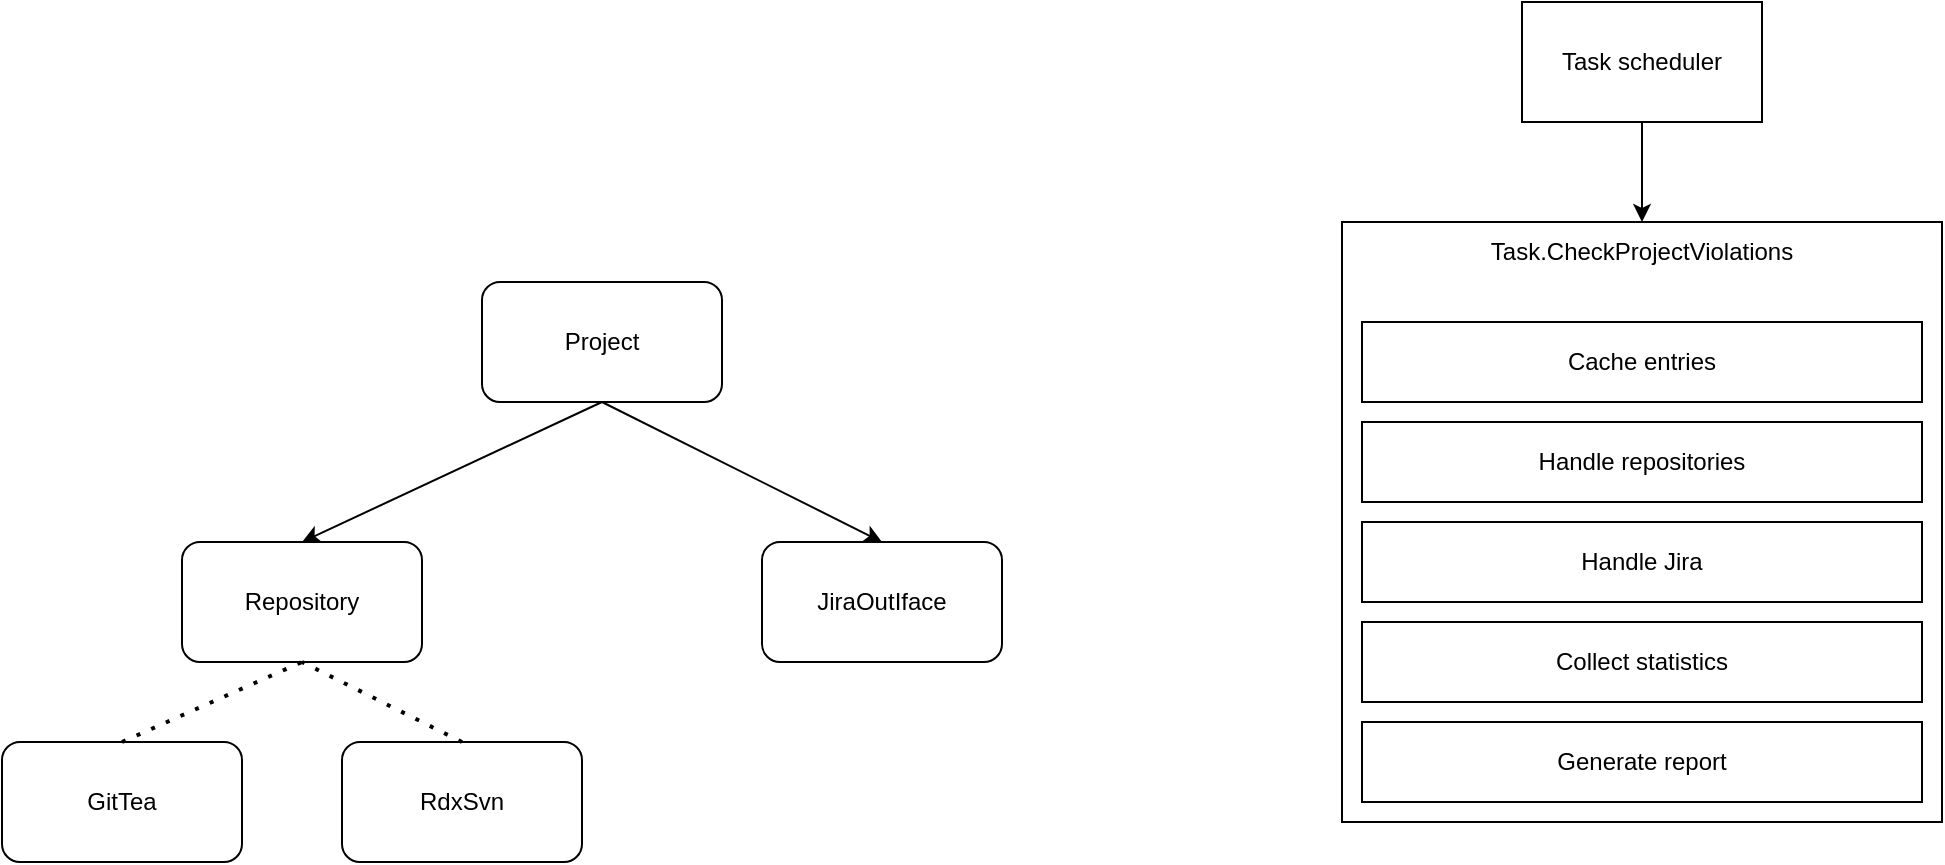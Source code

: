 <mxfile version="21.1.2" type="device">
  <diagram name="Page-1" id="VRwKI5nqOp4LMYLlIFew">
    <mxGraphModel dx="1434" dy="1939" grid="1" gridSize="10" guides="1" tooltips="1" connect="1" arrows="1" fold="1" page="1" pageScale="1" pageWidth="850" pageHeight="1100" math="0" shadow="0">
      <root>
        <mxCell id="0" />
        <mxCell id="1" parent="0" />
        <mxCell id="7THMI8C-0NpaDrbQwGX8-1" value="Repository" style="rounded=1;whiteSpace=wrap;html=1;" vertex="1" parent="1">
          <mxGeometry x="130" y="110" width="120" height="60" as="geometry" />
        </mxCell>
        <mxCell id="7THMI8C-0NpaDrbQwGX8-2" value="GitTea" style="rounded=1;whiteSpace=wrap;html=1;" vertex="1" parent="1">
          <mxGeometry x="40" y="210" width="120" height="60" as="geometry" />
        </mxCell>
        <mxCell id="7THMI8C-0NpaDrbQwGX8-3" value="RdxSvn" style="rounded=1;whiteSpace=wrap;html=1;" vertex="1" parent="1">
          <mxGeometry x="210" y="210" width="120" height="60" as="geometry" />
        </mxCell>
        <mxCell id="7THMI8C-0NpaDrbQwGX8-4" value="" style="endArrow=none;dashed=1;html=1;dashPattern=1 3;strokeWidth=2;rounded=0;exitX=0.5;exitY=0;exitDx=0;exitDy=0;entryX=0.5;entryY=1;entryDx=0;entryDy=0;" edge="1" parent="1" source="7THMI8C-0NpaDrbQwGX8-2" target="7THMI8C-0NpaDrbQwGX8-1">
          <mxGeometry width="50" height="50" relative="1" as="geometry">
            <mxPoint x="400" y="460" as="sourcePoint" />
            <mxPoint x="450" y="410" as="targetPoint" />
          </mxGeometry>
        </mxCell>
        <mxCell id="7THMI8C-0NpaDrbQwGX8-5" value="" style="endArrow=none;dashed=1;html=1;dashPattern=1 3;strokeWidth=2;rounded=0;exitX=0.5;exitY=0;exitDx=0;exitDy=0;" edge="1" parent="1" source="7THMI8C-0NpaDrbQwGX8-3">
          <mxGeometry width="50" height="50" relative="1" as="geometry">
            <mxPoint x="110" y="220" as="sourcePoint" />
            <mxPoint x="190" y="170" as="targetPoint" />
          </mxGeometry>
        </mxCell>
        <mxCell id="7THMI8C-0NpaDrbQwGX8-6" value="JiraOutIface" style="rounded=1;whiteSpace=wrap;html=1;" vertex="1" parent="1">
          <mxGeometry x="420" y="110" width="120" height="60" as="geometry" />
        </mxCell>
        <mxCell id="7THMI8C-0NpaDrbQwGX8-7" value="Project" style="rounded=1;whiteSpace=wrap;html=1;" vertex="1" parent="1">
          <mxGeometry x="280" y="-20" width="120" height="60" as="geometry" />
        </mxCell>
        <mxCell id="7THMI8C-0NpaDrbQwGX8-8" value="" style="endArrow=classic;html=1;rounded=0;exitX=0.5;exitY=1;exitDx=0;exitDy=0;entryX=0.5;entryY=0;entryDx=0;entryDy=0;" edge="1" parent="1" source="7THMI8C-0NpaDrbQwGX8-7" target="7THMI8C-0NpaDrbQwGX8-1">
          <mxGeometry width="50" height="50" relative="1" as="geometry">
            <mxPoint x="400" y="250" as="sourcePoint" />
            <mxPoint x="450" y="200" as="targetPoint" />
          </mxGeometry>
        </mxCell>
        <mxCell id="7THMI8C-0NpaDrbQwGX8-9" value="" style="endArrow=classic;html=1;rounded=0;exitX=0.5;exitY=1;exitDx=0;exitDy=0;entryX=0.5;entryY=0;entryDx=0;entryDy=0;" edge="1" parent="1" source="7THMI8C-0NpaDrbQwGX8-7" target="7THMI8C-0NpaDrbQwGX8-6">
          <mxGeometry width="50" height="50" relative="1" as="geometry">
            <mxPoint x="400" y="250" as="sourcePoint" />
            <mxPoint x="450" y="200" as="targetPoint" />
          </mxGeometry>
        </mxCell>
        <mxCell id="7THMI8C-0NpaDrbQwGX8-10" value="" style="rounded=0;whiteSpace=wrap;html=1;align=left;" vertex="1" parent="1">
          <mxGeometry x="710" y="-50" width="300" height="300" as="geometry" />
        </mxCell>
        <mxCell id="7THMI8C-0NpaDrbQwGX8-11" value="Task.CheckProjectViolations" style="text;html=1;strokeColor=none;fillColor=none;align=center;verticalAlign=middle;whiteSpace=wrap;rounded=0;" vertex="1" parent="1">
          <mxGeometry x="830" y="-50" width="60" height="30" as="geometry" />
        </mxCell>
        <mxCell id="7THMI8C-0NpaDrbQwGX8-12" value="Cache entries" style="rounded=0;whiteSpace=wrap;html=1;" vertex="1" parent="1">
          <mxGeometry x="720" width="280" height="40" as="geometry" />
        </mxCell>
        <mxCell id="7THMI8C-0NpaDrbQwGX8-13" value="Handle repositories" style="rounded=0;whiteSpace=wrap;html=1;" vertex="1" parent="1">
          <mxGeometry x="720" y="50" width="280" height="40" as="geometry" />
        </mxCell>
        <mxCell id="7THMI8C-0NpaDrbQwGX8-14" value="Handle Jira" style="rounded=0;whiteSpace=wrap;html=1;" vertex="1" parent="1">
          <mxGeometry x="720" y="100" width="280" height="40" as="geometry" />
        </mxCell>
        <mxCell id="7THMI8C-0NpaDrbQwGX8-15" value="Collect statistics" style="rounded=0;whiteSpace=wrap;html=1;" vertex="1" parent="1">
          <mxGeometry x="720" y="150" width="280" height="40" as="geometry" />
        </mxCell>
        <mxCell id="7THMI8C-0NpaDrbQwGX8-16" value="Generate report" style="rounded=0;whiteSpace=wrap;html=1;" vertex="1" parent="1">
          <mxGeometry x="720" y="200" width="280" height="40" as="geometry" />
        </mxCell>
        <mxCell id="7THMI8C-0NpaDrbQwGX8-17" value="Task scheduler" style="rounded=0;whiteSpace=wrap;html=1;" vertex="1" parent="1">
          <mxGeometry x="800" y="-160" width="120" height="60" as="geometry" />
        </mxCell>
        <mxCell id="7THMI8C-0NpaDrbQwGX8-18" value="" style="endArrow=classic;html=1;rounded=0;exitX=0.5;exitY=1;exitDx=0;exitDy=0;entryX=0.5;entryY=0;entryDx=0;entryDy=0;" edge="1" parent="1" source="7THMI8C-0NpaDrbQwGX8-17" target="7THMI8C-0NpaDrbQwGX8-11">
          <mxGeometry width="50" height="50" relative="1" as="geometry">
            <mxPoint x="760" y="220" as="sourcePoint" />
            <mxPoint x="810" y="170" as="targetPoint" />
          </mxGeometry>
        </mxCell>
      </root>
    </mxGraphModel>
  </diagram>
</mxfile>
